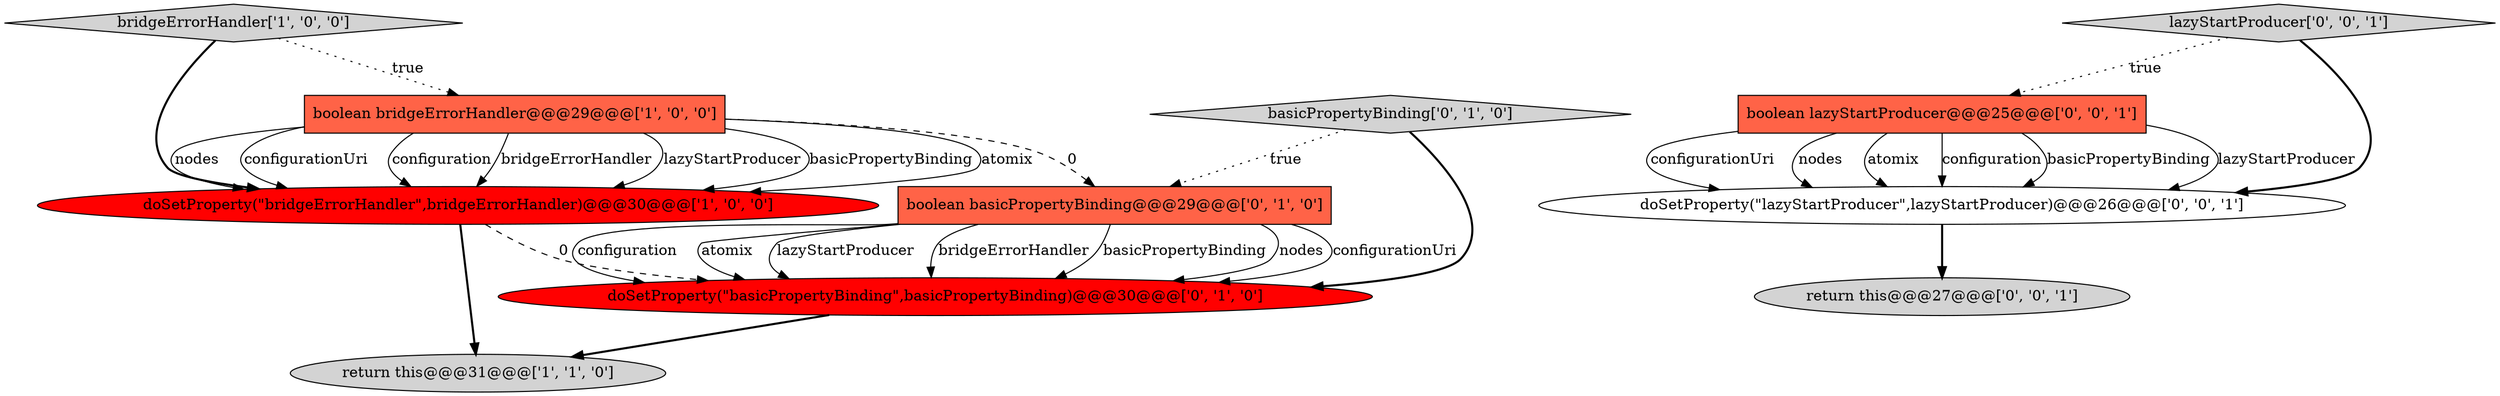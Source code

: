 digraph {
4 [style = filled, label = "boolean basicPropertyBinding@@@29@@@['0', '1', '0']", fillcolor = tomato, shape = box image = "AAA1AAABBB2BBB"];
1 [style = filled, label = "doSetProperty(\"bridgeErrorHandler\",bridgeErrorHandler)@@@30@@@['1', '0', '0']", fillcolor = red, shape = ellipse image = "AAA1AAABBB1BBB"];
2 [style = filled, label = "bridgeErrorHandler['1', '0', '0']", fillcolor = lightgray, shape = diamond image = "AAA0AAABBB1BBB"];
5 [style = filled, label = "basicPropertyBinding['0', '1', '0']", fillcolor = lightgray, shape = diamond image = "AAA0AAABBB2BBB"];
0 [style = filled, label = "boolean bridgeErrorHandler@@@29@@@['1', '0', '0']", fillcolor = tomato, shape = box image = "AAA1AAABBB1BBB"];
3 [style = filled, label = "return this@@@31@@@['1', '1', '0']", fillcolor = lightgray, shape = ellipse image = "AAA0AAABBB1BBB"];
10 [style = filled, label = "lazyStartProducer['0', '0', '1']", fillcolor = lightgray, shape = diamond image = "AAA0AAABBB3BBB"];
7 [style = filled, label = "boolean lazyStartProducer@@@25@@@['0', '0', '1']", fillcolor = tomato, shape = box image = "AAA0AAABBB3BBB"];
8 [style = filled, label = "doSetProperty(\"lazyStartProducer\",lazyStartProducer)@@@26@@@['0', '0', '1']", fillcolor = white, shape = ellipse image = "AAA0AAABBB3BBB"];
9 [style = filled, label = "return this@@@27@@@['0', '0', '1']", fillcolor = lightgray, shape = ellipse image = "AAA0AAABBB3BBB"];
6 [style = filled, label = "doSetProperty(\"basicPropertyBinding\",basicPropertyBinding)@@@30@@@['0', '1', '0']", fillcolor = red, shape = ellipse image = "AAA1AAABBB2BBB"];
0->1 [style = solid, label="nodes"];
6->3 [style = bold, label=""];
4->6 [style = solid, label="configuration"];
2->0 [style = dotted, label="true"];
4->6 [style = solid, label="atomix"];
7->8 [style = solid, label="configurationUri"];
2->1 [style = bold, label=""];
0->1 [style = solid, label="configurationUri"];
4->6 [style = solid, label="lazyStartProducer"];
1->3 [style = bold, label=""];
4->6 [style = solid, label="bridgeErrorHandler"];
0->4 [style = dashed, label="0"];
0->1 [style = solid, label="configuration"];
0->1 [style = solid, label="bridgeErrorHandler"];
0->1 [style = solid, label="lazyStartProducer"];
4->6 [style = solid, label="basicPropertyBinding"];
7->8 [style = solid, label="nodes"];
0->1 [style = solid, label="basicPropertyBinding"];
5->4 [style = dotted, label="true"];
4->6 [style = solid, label="nodes"];
7->8 [style = solid, label="atomix"];
5->6 [style = bold, label=""];
10->8 [style = bold, label=""];
1->6 [style = dashed, label="0"];
7->8 [style = solid, label="configuration"];
4->6 [style = solid, label="configurationUri"];
7->8 [style = solid, label="basicPropertyBinding"];
8->9 [style = bold, label=""];
7->8 [style = solid, label="lazyStartProducer"];
10->7 [style = dotted, label="true"];
0->1 [style = solid, label="atomix"];
}
